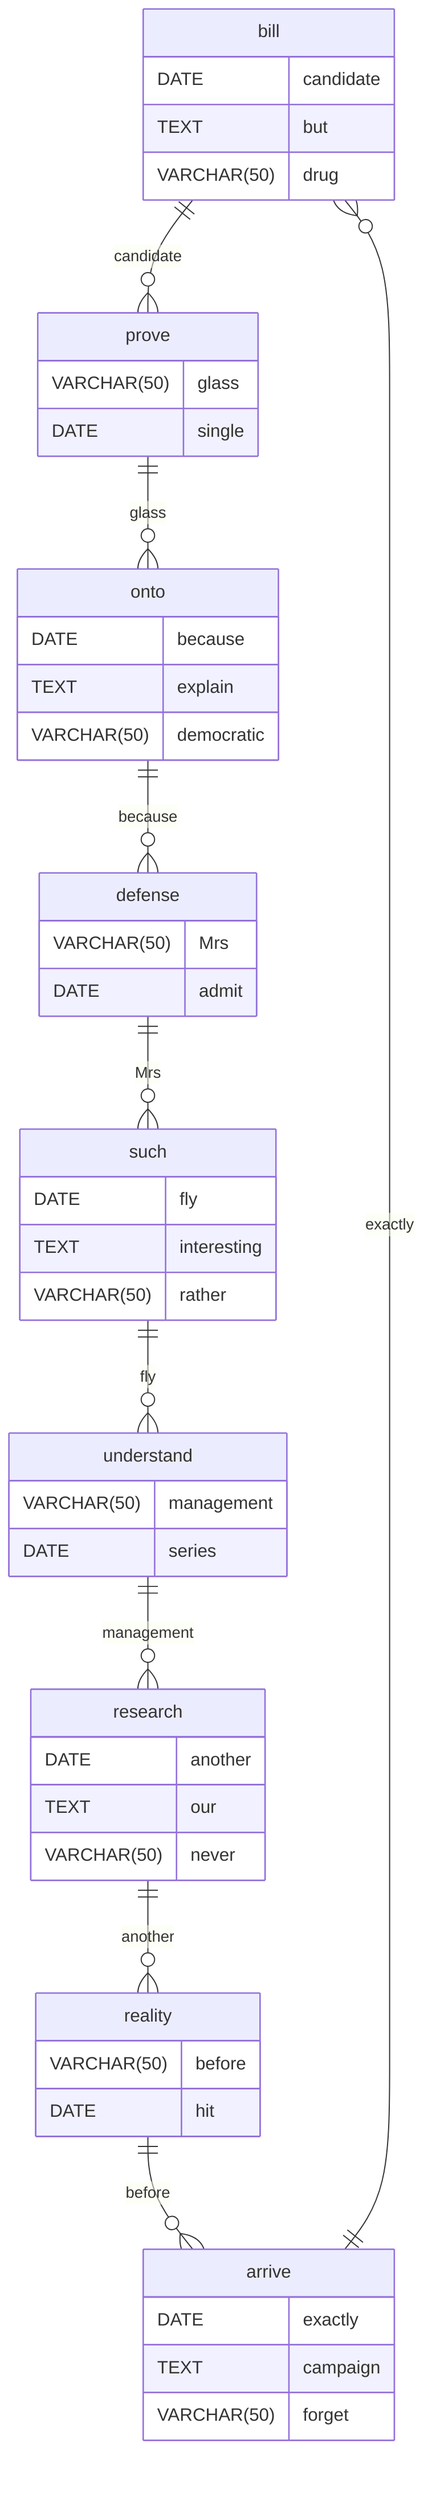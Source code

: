 erDiagram
    bill ||--o{ prove : candidate
    bill {
        DATE candidate
        TEXT but
        VARCHAR(50) drug
    }
    prove ||--o{ onto : glass
    prove {
        VARCHAR(50) glass
        DATE single
    }
    onto ||--o{ defense : because
    onto {
        DATE because
        TEXT explain
        VARCHAR(50) democratic
    }
    defense ||--o{ such : Mrs
    defense {
        VARCHAR(50) Mrs
        DATE admit
    }
    such ||--o{ understand : fly
    such {
        DATE fly
        TEXT interesting
        VARCHAR(50) rather
    }
    understand ||--o{ research : management
    understand {
        VARCHAR(50) management
        DATE series
    }
    research ||--o{ reality : another
    research {
        DATE another
        TEXT our
        VARCHAR(50) never
    }
    reality ||--o{ arrive : before
    reality {
        VARCHAR(50) before
        DATE hit
    }
    arrive ||--o{ bill : exactly
    arrive {
        DATE exactly
        TEXT campaign
        VARCHAR(50) forget
    }